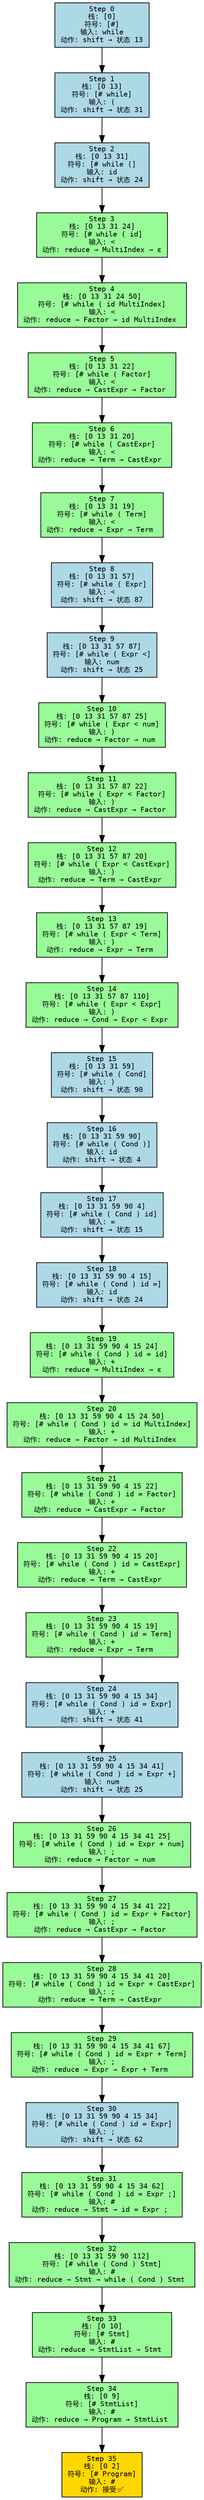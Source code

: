 digraph ParseFlow {
  rankdir=TB;
  node [shape=box, fontname="monospace", fontsize=10];
  edge [fontname="monospace"];
  step0 [label="Step 0\n栈: [0]\n符号: [#]\n输入: while\n动作: shift → 状态 13", style=filled, fillcolor=lightblue];
  step1 [label="Step 1\n栈: [0 13]\n符号: [# while]\n输入: (\n动作: shift → 状态 31", style=filled, fillcolor=lightblue];
  step2 [label="Step 2\n栈: [0 13 31]\n符号: [# while (]\n输入: id\n动作: shift → 状态 24", style=filled, fillcolor=lightblue];
  step3 [label="Step 3\n栈: [0 13 31 24]\n符号: [# while ( id]\n输入: <\n动作: reduce → MultiIndex → ε", style=filled, fillcolor=palegreen];
  step4 [label="Step 4\n栈: [0 13 31 24 50]\n符号: [# while ( id MultiIndex]\n输入: <\n动作: reduce → Factor → id MultiIndex ", style=filled, fillcolor=palegreen];
  step5 [label="Step 5\n栈: [0 13 31 22]\n符号: [# while ( Factor]\n输入: <\n动作: reduce → CastExpr → Factor ", style=filled, fillcolor=palegreen];
  step6 [label="Step 6\n栈: [0 13 31 20]\n符号: [# while ( CastExpr]\n输入: <\n动作: reduce → Term → CastExpr ", style=filled, fillcolor=palegreen];
  step7 [label="Step 7\n栈: [0 13 31 19]\n符号: [# while ( Term]\n输入: <\n动作: reduce → Expr → Term ", style=filled, fillcolor=palegreen];
  step8 [label="Step 8\n栈: [0 13 31 57]\n符号: [# while ( Expr]\n输入: <\n动作: shift → 状态 87", style=filled, fillcolor=lightblue];
  step9 [label="Step 9\n栈: [0 13 31 57 87]\n符号: [# while ( Expr <]\n输入: num\n动作: shift → 状态 25", style=filled, fillcolor=lightblue];
  step10 [label="Step 10\n栈: [0 13 31 57 87 25]\n符号: [# while ( Expr < num]\n输入: )\n动作: reduce → Factor → num ", style=filled, fillcolor=palegreen];
  step11 [label="Step 11\n栈: [0 13 31 57 87 22]\n符号: [# while ( Expr < Factor]\n输入: )\n动作: reduce → CastExpr → Factor ", style=filled, fillcolor=palegreen];
  step12 [label="Step 12\n栈: [0 13 31 57 87 20]\n符号: [# while ( Expr < CastExpr]\n输入: )\n动作: reduce → Term → CastExpr ", style=filled, fillcolor=palegreen];
  step13 [label="Step 13\n栈: [0 13 31 57 87 19]\n符号: [# while ( Expr < Term]\n输入: )\n动作: reduce → Expr → Term ", style=filled, fillcolor=palegreen];
  step14 [label="Step 14\n栈: [0 13 31 57 87 110]\n符号: [# while ( Expr < Expr]\n输入: )\n动作: reduce → Cond → Expr < Expr ", style=filled, fillcolor=palegreen];
  step15 [label="Step 15\n栈: [0 13 31 59]\n符号: [# while ( Cond]\n输入: )\n动作: shift → 状态 90", style=filled, fillcolor=lightblue];
  step16 [label="Step 16\n栈: [0 13 31 59 90]\n符号: [# while ( Cond )]\n输入: id\n动作: shift → 状态 4", style=filled, fillcolor=lightblue];
  step17 [label="Step 17\n栈: [0 13 31 59 90 4]\n符号: [# while ( Cond ) id]\n输入: =\n动作: shift → 状态 15", style=filled, fillcolor=lightblue];
  step18 [label="Step 18\n栈: [0 13 31 59 90 4 15]\n符号: [# while ( Cond ) id =]\n输入: id\n动作: shift → 状态 24", style=filled, fillcolor=lightblue];
  step19 [label="Step 19\n栈: [0 13 31 59 90 4 15 24]\n符号: [# while ( Cond ) id = id]\n输入: +\n动作: reduce → MultiIndex → ε", style=filled, fillcolor=palegreen];
  step20 [label="Step 20\n栈: [0 13 31 59 90 4 15 24 50]\n符号: [# while ( Cond ) id = id MultiIndex]\n输入: +\n动作: reduce → Factor → id MultiIndex ", style=filled, fillcolor=palegreen];
  step21 [label="Step 21\n栈: [0 13 31 59 90 4 15 22]\n符号: [# while ( Cond ) id = Factor]\n输入: +\n动作: reduce → CastExpr → Factor ", style=filled, fillcolor=palegreen];
  step22 [label="Step 22\n栈: [0 13 31 59 90 4 15 20]\n符号: [# while ( Cond ) id = CastExpr]\n输入: +\n动作: reduce → Term → CastExpr ", style=filled, fillcolor=palegreen];
  step23 [label="Step 23\n栈: [0 13 31 59 90 4 15 19]\n符号: [# while ( Cond ) id = Term]\n输入: +\n动作: reduce → Expr → Term ", style=filled, fillcolor=palegreen];
  step24 [label="Step 24\n栈: [0 13 31 59 90 4 15 34]\n符号: [# while ( Cond ) id = Expr]\n输入: +\n动作: shift → 状态 41", style=filled, fillcolor=lightblue];
  step25 [label="Step 25\n栈: [0 13 31 59 90 4 15 34 41]\n符号: [# while ( Cond ) id = Expr +]\n输入: num\n动作: shift → 状态 25", style=filled, fillcolor=lightblue];
  step26 [label="Step 26\n栈: [0 13 31 59 90 4 15 34 41 25]\n符号: [# while ( Cond ) id = Expr + num]\n输入: ;\n动作: reduce → Factor → num ", style=filled, fillcolor=palegreen];
  step27 [label="Step 27\n栈: [0 13 31 59 90 4 15 34 41 22]\n符号: [# while ( Cond ) id = Expr + Factor]\n输入: ;\n动作: reduce → CastExpr → Factor ", style=filled, fillcolor=palegreen];
  step28 [label="Step 28\n栈: [0 13 31 59 90 4 15 34 41 20]\n符号: [# while ( Cond ) id = Expr + CastExpr]\n输入: ;\n动作: reduce → Term → CastExpr ", style=filled, fillcolor=palegreen];
  step29 [label="Step 29\n栈: [0 13 31 59 90 4 15 34 41 67]\n符号: [# while ( Cond ) id = Expr + Term]\n输入: ;\n动作: reduce → Expr → Expr + Term ", style=filled, fillcolor=palegreen];
  step30 [label="Step 30\n栈: [0 13 31 59 90 4 15 34]\n符号: [# while ( Cond ) id = Expr]\n输入: ;\n动作: shift → 状态 62", style=filled, fillcolor=lightblue];
  step31 [label="Step 31\n栈: [0 13 31 59 90 4 15 34 62]\n符号: [# while ( Cond ) id = Expr ;]\n输入: #\n动作: reduce → Stmt → id = Expr ; ", style=filled, fillcolor=palegreen];
  step32 [label="Step 32\n栈: [0 13 31 59 90 112]\n符号: [# while ( Cond ) Stmt]\n输入: #\n动作: reduce → Stmt → while ( Cond ) Stmt ", style=filled, fillcolor=palegreen];
  step33 [label="Step 33\n栈: [0 10]\n符号: [# Stmt]\n输入: #\n动作: reduce → StmtList → Stmt ", style=filled, fillcolor=palegreen];
  step34 [label="Step 34\n栈: [0 9]\n符号: [# StmtList]\n输入: #\n动作: reduce → Program → StmtList ", style=filled, fillcolor=palegreen];
  step35 [label="Step 35\n栈: [0 2]\n符号: [# Program]\n输入: #\n动作: 接受 ✅", style=filled, fillcolor=gold];
  step0 -> step1;
  step1 -> step2;
  step2 -> step3;
  step3 -> step4;
  step4 -> step5;
  step5 -> step6;
  step6 -> step7;
  step7 -> step8;
  step8 -> step9;
  step9 -> step10;
  step10 -> step11;
  step11 -> step12;
  step12 -> step13;
  step13 -> step14;
  step14 -> step15;
  step15 -> step16;
  step16 -> step17;
  step17 -> step18;
  step18 -> step19;
  step19 -> step20;
  step20 -> step21;
  step21 -> step22;
  step22 -> step23;
  step23 -> step24;
  step24 -> step25;
  step25 -> step26;
  step26 -> step27;
  step27 -> step28;
  step28 -> step29;
  step29 -> step30;
  step30 -> step31;
  step31 -> step32;
  step32 -> step33;
  step33 -> step34;
  step34 -> step35;
}
